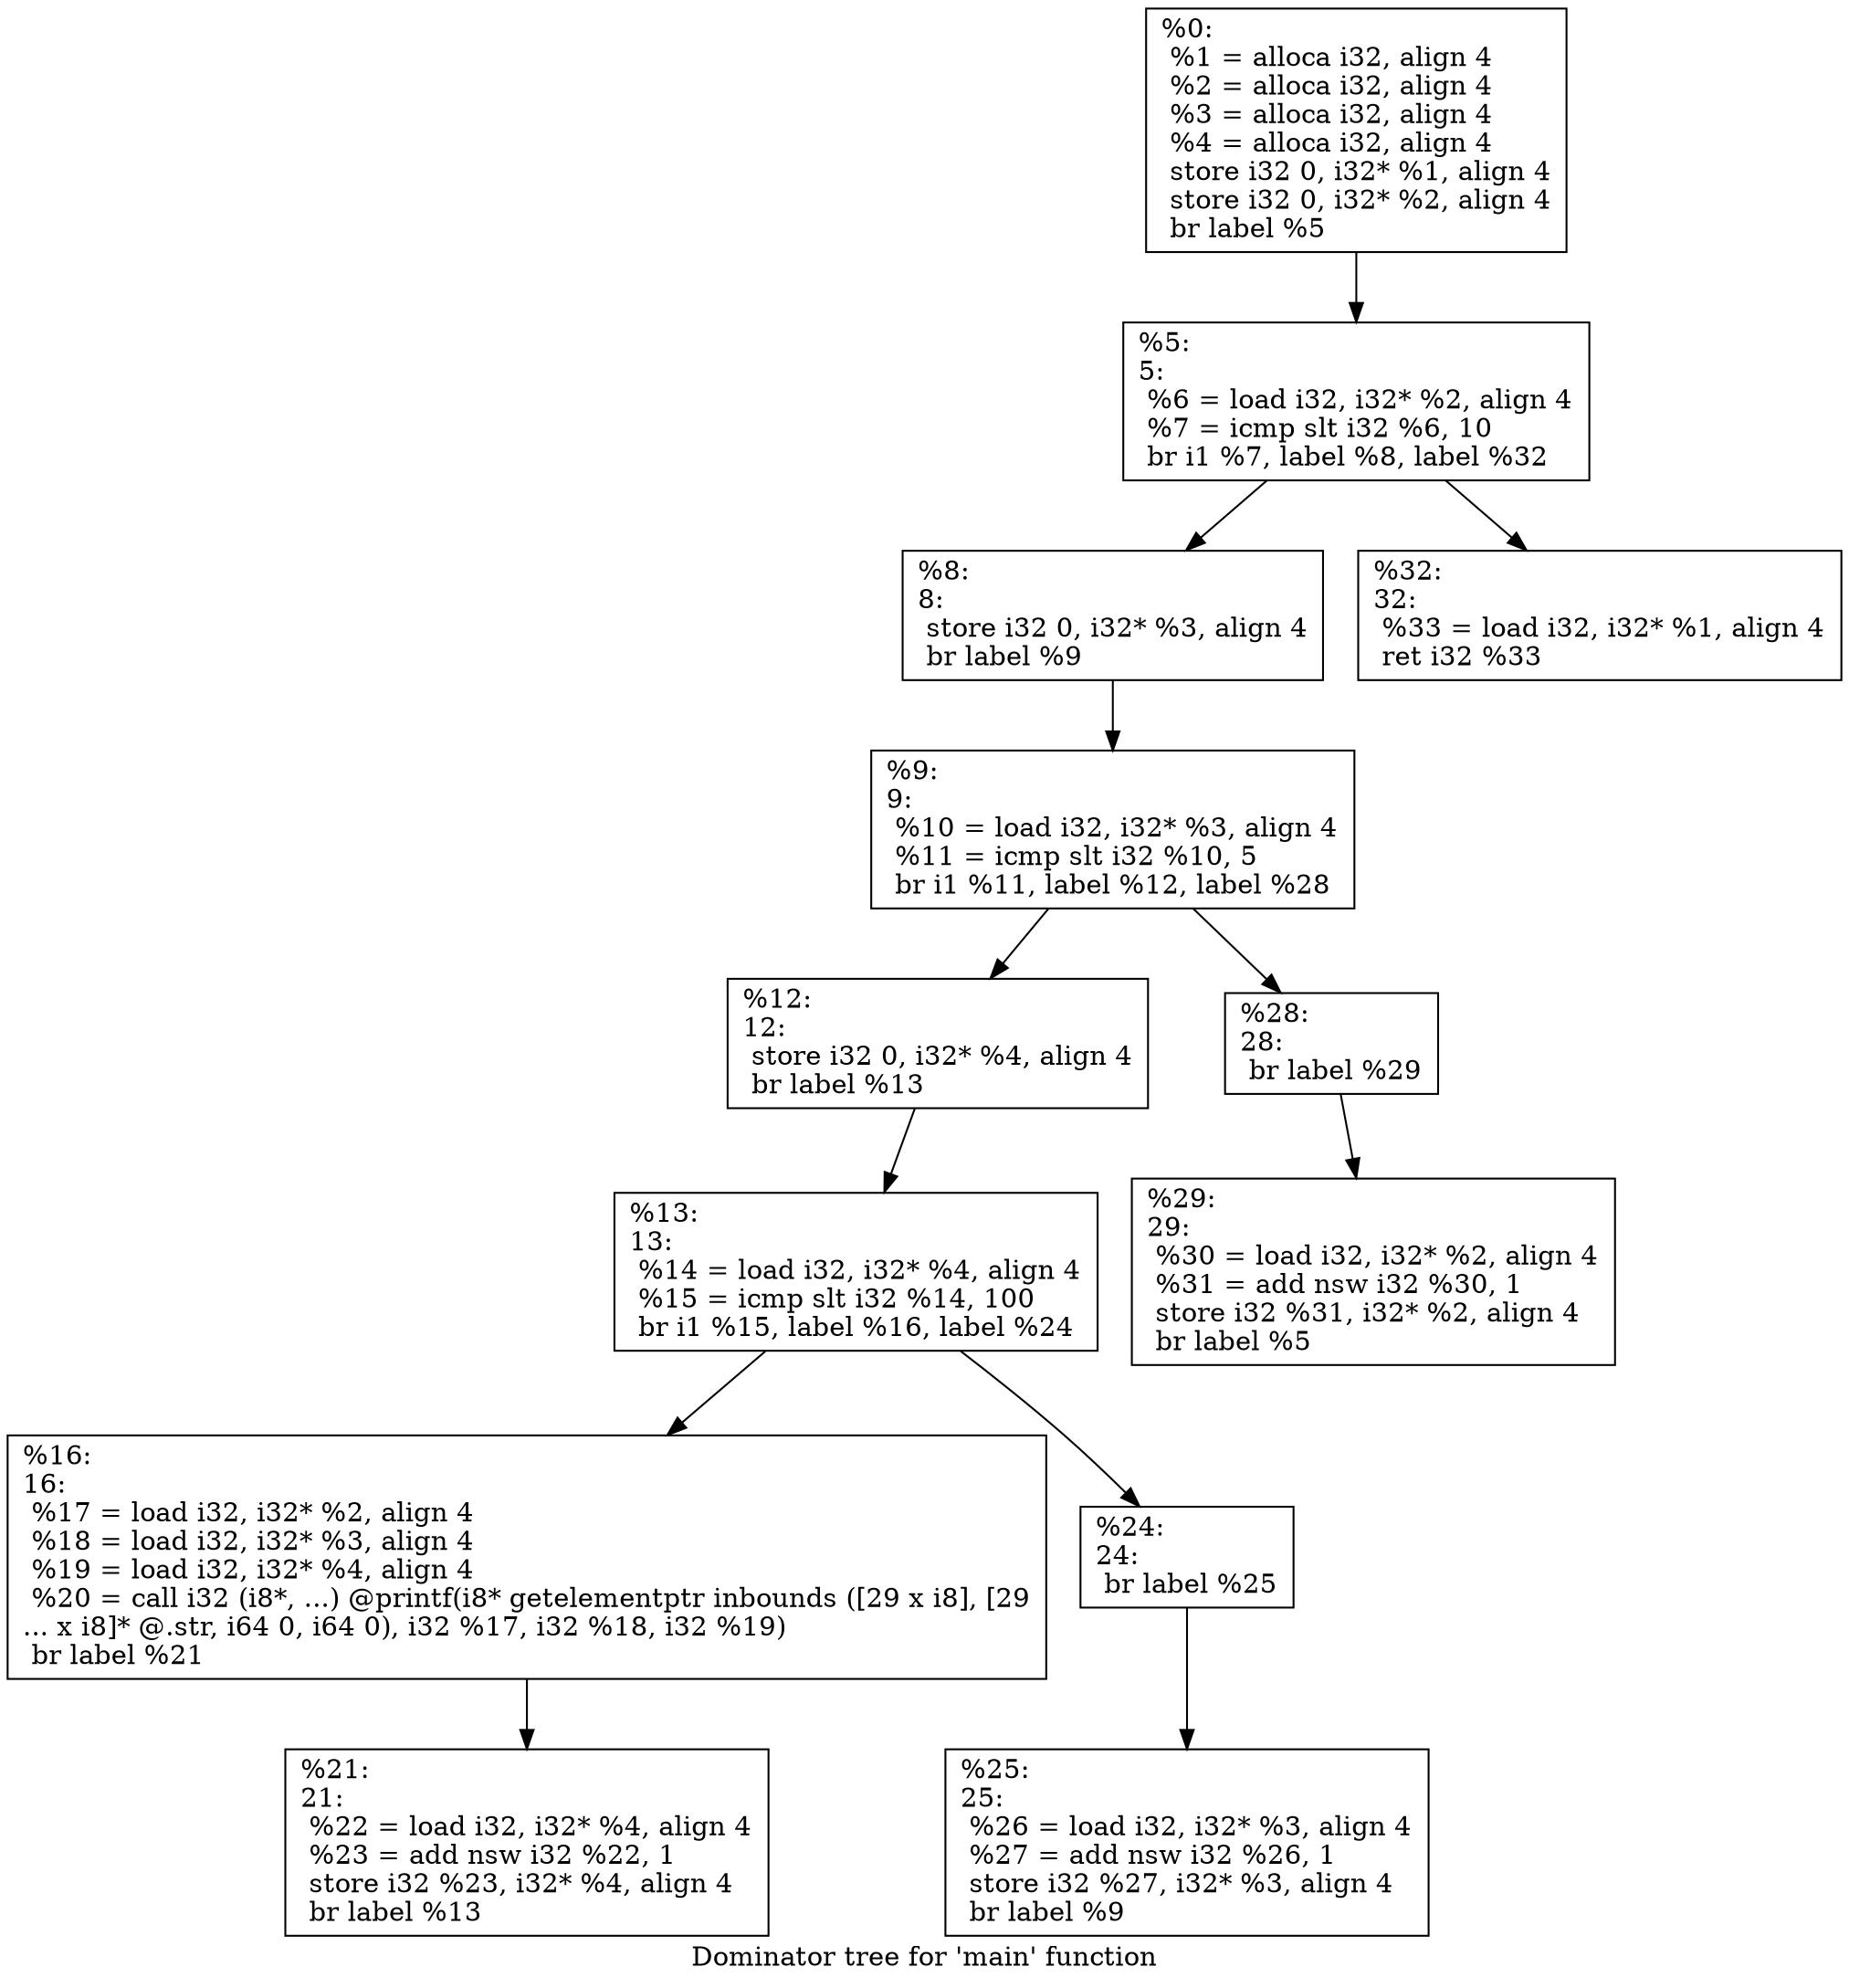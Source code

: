 digraph "Dominator tree for 'main' function" {
	label="Dominator tree for 'main' function";

	Node0x55dafebbfac0 [shape=record,label="{%0:\l  %1 = alloca i32, align 4\l  %2 = alloca i32, align 4\l  %3 = alloca i32, align 4\l  %4 = alloca i32, align 4\l  store i32 0, i32* %1, align 4\l  store i32 0, i32* %2, align 4\l  br label %5\l}"];
	Node0x55dafebbfac0 -> Node0x55dafebbff30;
	Node0x55dafebbff30 [shape=record,label="{%5:\l5:                                                \l  %6 = load i32, i32* %2, align 4\l  %7 = icmp slt i32 %6, 10\l  br i1 %7, label %8, label %32\l}"];
	Node0x55dafebbff30 -> Node0x55dafebbff90;
	Node0x55dafebbff30 -> Node0x55dafebc0350;
	Node0x55dafebbff90 [shape=record,label="{%8:\l8:                                                \l  store i32 0, i32* %3, align 4\l  br label %9\l}"];
	Node0x55dafebbff90 -> Node0x55dafebbfff0;
	Node0x55dafebbfff0 [shape=record,label="{%9:\l9:                                                \l  %10 = load i32, i32* %3, align 4\l  %11 = icmp slt i32 %10, 5\l  br i1 %11, label %12, label %28\l}"];
	Node0x55dafebbfff0 -> Node0x55dafebc0050;
	Node0x55dafebbfff0 -> Node0x55dafebc0290;
	Node0x55dafebc0050 [shape=record,label="{%12:\l12:                                               \l  store i32 0, i32* %4, align 4\l  br label %13\l}"];
	Node0x55dafebc0050 -> Node0x55dafebc00b0;
	Node0x55dafebc00b0 [shape=record,label="{%13:\l13:                                               \l  %14 = load i32, i32* %4, align 4\l  %15 = icmp slt i32 %14, 100\l  br i1 %15, label %16, label %24\l}"];
	Node0x55dafebc00b0 -> Node0x55dafebc0110;
	Node0x55dafebc00b0 -> Node0x55dafebc01d0;
	Node0x55dafebc0110 [shape=record,label="{%16:\l16:                                               \l  %17 = load i32, i32* %2, align 4\l  %18 = load i32, i32* %3, align 4\l  %19 = load i32, i32* %4, align 4\l  %20 = call i32 (i8*, ...) @printf(i8* getelementptr inbounds ([29 x i8], [29\l... x i8]* @.str, i64 0, i64 0), i32 %17, i32 %18, i32 %19)\l  br label %21\l}"];
	Node0x55dafebc0110 -> Node0x55dafebc0170;
	Node0x55dafebc0170 [shape=record,label="{%21:\l21:                                               \l  %22 = load i32, i32* %4, align 4\l  %23 = add nsw i32 %22, 1\l  store i32 %23, i32* %4, align 4\l  br label %13\l}"];
	Node0x55dafebc01d0 [shape=record,label="{%24:\l24:                                               \l  br label %25\l}"];
	Node0x55dafebc01d0 -> Node0x55dafebc0230;
	Node0x55dafebc0230 [shape=record,label="{%25:\l25:                                               \l  %26 = load i32, i32* %3, align 4\l  %27 = add nsw i32 %26, 1\l  store i32 %27, i32* %3, align 4\l  br label %9\l}"];
	Node0x55dafebc0290 [shape=record,label="{%28:\l28:                                               \l  br label %29\l}"];
	Node0x55dafebc0290 -> Node0x55dafebc02f0;
	Node0x55dafebc02f0 [shape=record,label="{%29:\l29:                                               \l  %30 = load i32, i32* %2, align 4\l  %31 = add nsw i32 %30, 1\l  store i32 %31, i32* %2, align 4\l  br label %5\l}"];
	Node0x55dafebc0350 [shape=record,label="{%32:\l32:                                               \l  %33 = load i32, i32* %1, align 4\l  ret i32 %33\l}"];
}
